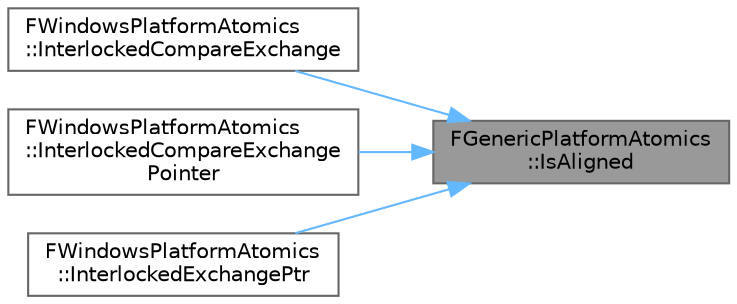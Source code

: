 digraph "FGenericPlatformAtomics::IsAligned"
{
 // INTERACTIVE_SVG=YES
 // LATEX_PDF_SIZE
  bgcolor="transparent";
  edge [fontname=Helvetica,fontsize=10,labelfontname=Helvetica,labelfontsize=10];
  node [fontname=Helvetica,fontsize=10,shape=box,height=0.2,width=0.4];
  rankdir="RL";
  Node1 [id="Node000001",label="FGenericPlatformAtomics\l::IsAligned",height=0.2,width=0.4,color="gray40", fillcolor="grey60", style="filled", fontcolor="black",tooltip="Checks if a pointer is aligned and can be used with atomic functions."];
  Node1 -> Node2 [id="edge1_Node000001_Node000002",dir="back",color="steelblue1",style="solid",tooltip=" "];
  Node2 [id="Node000002",label="FWindowsPlatformAtomics\l::InterlockedCompareExchange",height=0.2,width=0.4,color="grey40", fillcolor="white", style="filled",URL="$d8/d6e/structFWindowsPlatformAtomics.html#a994c90a467002c83c673fe9cf5c0a944",tooltip=" "];
  Node1 -> Node3 [id="edge2_Node000001_Node000003",dir="back",color="steelblue1",style="solid",tooltip=" "];
  Node3 [id="Node000003",label="FWindowsPlatformAtomics\l::InterlockedCompareExchange\lPointer",height=0.2,width=0.4,color="grey40", fillcolor="white", style="filled",URL="$d8/d6e/structFWindowsPlatformAtomics.html#a33d83c4545fda2d0ba7a1237481e7541",tooltip="The function compares the Destination value with the Comparand value:"];
  Node1 -> Node4 [id="edge3_Node000001_Node000004",dir="back",color="steelblue1",style="solid",tooltip=" "];
  Node4 [id="Node000004",label="FWindowsPlatformAtomics\l::InterlockedExchangePtr",height=0.2,width=0.4,color="grey40", fillcolor="white", style="filled",URL="$d8/d6e/structFWindowsPlatformAtomics.html#afcaeffcf1d869469e9c891191d44f8ea",tooltip=" "];
}
